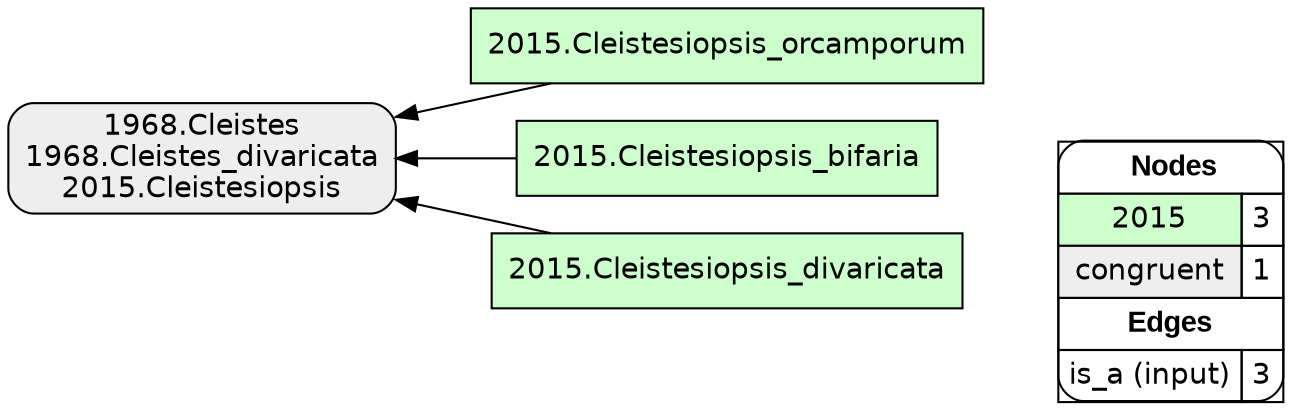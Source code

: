 digraph{
rankdir=RL
node[shape=box style=filled fillcolor="#CCFFCC" fontname="helvetica"] 
"2015.Cleistesiopsis_orcamporum"
"2015.Cleistesiopsis_bifaria"
"2015.Cleistesiopsis_divaricata"
node[shape=box style="filled,rounded" fillcolor="#EEEEEE" fontname="helvetica"] 
"1968.Cleistes\n1968.Cleistes_divaricata\n2015.Cleistesiopsis"
edge[arrowhead=normal style=solid color="#000000" constraint=true penwidth=1]
"2015.Cleistesiopsis_divaricata" -> "1968.Cleistes\n1968.Cleistes_divaricata\n2015.Cleistesiopsis"
"2015.Cleistesiopsis_bifaria" -> "1968.Cleistes\n1968.Cleistes_divaricata\n2015.Cleistesiopsis"
"2015.Cleistesiopsis_orcamporum" -> "1968.Cleistes\n1968.Cleistes_divaricata\n2015.Cleistesiopsis"
edge[arrowhead=normal style=dotted color="#000000" constraint=true penwidth=1]
node[shape=box] 
{rank=source Legend [fillcolor= white margin=0 label=< 
 <TABLE BORDER="0" CELLBORDER="1" CELLSPACING="0" CELLPADDING="4"> 
<TR> <TD COLSPAN="2"><font face="Arial Black"> Nodes</font></TD> </TR> 
<TR> 
 <TD bgcolor="#CCFFCC" fontname="helvetica">2015</TD> 
 <TD>3</TD> 
 </TR> 
<TR> 
 <TD bgcolor="#EEEEEE" fontname="helvetica">congruent</TD> 
 <TD>1</TD> 
 </TR> 
<TR> <TD COLSPAN="2"><font face = "Arial Black"> Edges </font></TD> </TR> 
<TR> 
 <TD><font color ="#000000">is_a (input)</font></TD><TD>3</TD>
</TR>
</TABLE> 
 >] } 
}